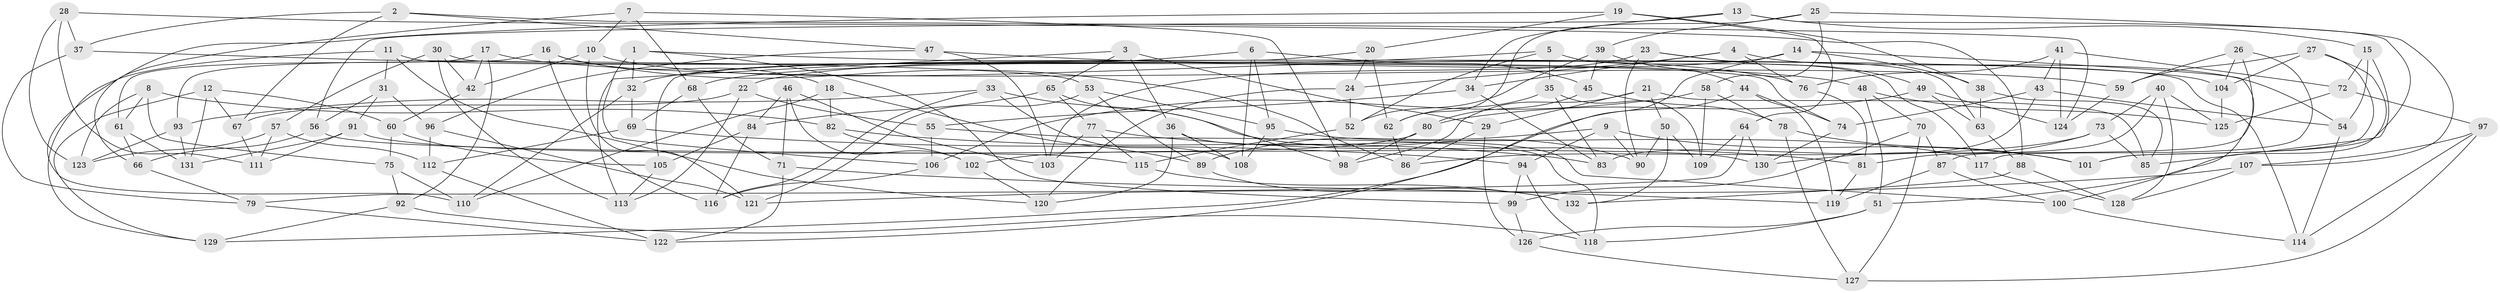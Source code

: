 // Generated by graph-tools (version 1.1) at 2025/50/03/09/25 03:50:44]
// undirected, 132 vertices, 264 edges
graph export_dot {
graph [start="1"]
  node [color=gray90,style=filled];
  1;
  2;
  3;
  4;
  5;
  6;
  7;
  8;
  9;
  10;
  11;
  12;
  13;
  14;
  15;
  16;
  17;
  18;
  19;
  20;
  21;
  22;
  23;
  24;
  25;
  26;
  27;
  28;
  29;
  30;
  31;
  32;
  33;
  34;
  35;
  36;
  37;
  38;
  39;
  40;
  41;
  42;
  43;
  44;
  45;
  46;
  47;
  48;
  49;
  50;
  51;
  52;
  53;
  54;
  55;
  56;
  57;
  58;
  59;
  60;
  61;
  62;
  63;
  64;
  65;
  66;
  67;
  68;
  69;
  70;
  71;
  72;
  73;
  74;
  75;
  76;
  77;
  78;
  79;
  80;
  81;
  82;
  83;
  84;
  85;
  86;
  87;
  88;
  89;
  90;
  91;
  92;
  93;
  94;
  95;
  96;
  97;
  98;
  99;
  100;
  101;
  102;
  103;
  104;
  105;
  106;
  107;
  108;
  109;
  110;
  111;
  112;
  113;
  114;
  115;
  116;
  117;
  118;
  119;
  120;
  121;
  122;
  123;
  124;
  125;
  126;
  127;
  128;
  129;
  130;
  131;
  132;
  1 -- 99;
  1 -- 32;
  1 -- 106;
  1 -- 104;
  2 -- 37;
  2 -- 124;
  2 -- 67;
  2 -- 47;
  3 -- 36;
  3 -- 29;
  3 -- 65;
  3 -- 113;
  4 -- 34;
  4 -- 76;
  4 -- 24;
  4 -- 54;
  5 -- 52;
  5 -- 117;
  5 -- 35;
  5 -- 68;
  6 -- 45;
  6 -- 108;
  6 -- 32;
  6 -- 95;
  7 -- 68;
  7 -- 66;
  7 -- 98;
  7 -- 10;
  8 -- 61;
  8 -- 75;
  8 -- 82;
  8 -- 123;
  9 -- 90;
  9 -- 94;
  9 -- 89;
  9 -- 101;
  10 -- 76;
  10 -- 42;
  10 -- 121;
  11 -- 120;
  11 -- 129;
  11 -- 114;
  11 -- 31;
  12 -- 131;
  12 -- 60;
  12 -- 129;
  12 -- 67;
  13 -- 101;
  13 -- 56;
  13 -- 34;
  13 -- 15;
  14 -- 22;
  14 -- 100;
  14 -- 38;
  14 -- 122;
  15 -- 85;
  15 -- 54;
  15 -- 72;
  16 -- 18;
  16 -- 93;
  16 -- 116;
  16 -- 86;
  17 -- 59;
  17 -- 61;
  17 -- 42;
  17 -- 92;
  18 -- 110;
  18 -- 89;
  18 -- 82;
  19 -- 64;
  19 -- 38;
  19 -- 20;
  19 -- 110;
  20 -- 105;
  20 -- 62;
  20 -- 24;
  21 -- 98;
  21 -- 85;
  21 -- 29;
  21 -- 50;
  22 -- 113;
  22 -- 67;
  22 -- 55;
  23 -- 49;
  23 -- 63;
  23 -- 103;
  23 -- 90;
  24 -- 52;
  24 -- 120;
  25 -- 107;
  25 -- 62;
  25 -- 58;
  25 -- 39;
  26 -- 104;
  26 -- 87;
  26 -- 59;
  26 -- 117;
  27 -- 104;
  27 -- 101;
  27 -- 59;
  27 -- 51;
  28 -- 88;
  28 -- 111;
  28 -- 37;
  28 -- 123;
  29 -- 126;
  29 -- 86;
  30 -- 42;
  30 -- 74;
  30 -- 113;
  30 -- 57;
  31 -- 56;
  31 -- 91;
  31 -- 96;
  32 -- 110;
  32 -- 69;
  33 -- 90;
  33 -- 108;
  33 -- 93;
  33 -- 116;
  34 -- 83;
  34 -- 55;
  35 -- 109;
  35 -- 62;
  35 -- 83;
  36 -- 120;
  36 -- 108;
  36 -- 100;
  37 -- 79;
  37 -- 53;
  38 -- 63;
  38 -- 85;
  39 -- 44;
  39 -- 52;
  39 -- 45;
  40 -- 73;
  40 -- 128;
  40 -- 81;
  40 -- 125;
  41 -- 124;
  41 -- 72;
  41 -- 43;
  41 -- 76;
  42 -- 60;
  43 -- 74;
  43 -- 54;
  43 -- 83;
  44 -- 74;
  44 -- 119;
  44 -- 129;
  45 -- 78;
  45 -- 80;
  46 -- 84;
  46 -- 71;
  46 -- 102;
  46 -- 103;
  47 -- 103;
  47 -- 96;
  47 -- 48;
  48 -- 125;
  48 -- 70;
  48 -- 51;
  49 -- 80;
  49 -- 124;
  49 -- 63;
  50 -- 109;
  50 -- 90;
  50 -- 132;
  51 -- 118;
  51 -- 126;
  52 -- 115;
  53 -- 95;
  53 -- 121;
  53 -- 89;
  54 -- 114;
  55 -- 106;
  55 -- 118;
  56 -- 115;
  56 -- 66;
  57 -- 111;
  57 -- 123;
  57 -- 112;
  58 -- 78;
  58 -- 106;
  58 -- 109;
  59 -- 124;
  60 -- 75;
  60 -- 105;
  61 -- 131;
  61 -- 66;
  62 -- 86;
  63 -- 88;
  64 -- 109;
  64 -- 79;
  64 -- 130;
  65 -- 77;
  65 -- 98;
  65 -- 84;
  66 -- 79;
  67 -- 111;
  68 -- 71;
  68 -- 69;
  69 -- 94;
  69 -- 112;
  70 -- 127;
  70 -- 99;
  70 -- 87;
  71 -- 122;
  71 -- 119;
  72 -- 125;
  72 -- 97;
  73 -- 85;
  73 -- 130;
  73 -- 86;
  74 -- 130;
  75 -- 92;
  75 -- 110;
  76 -- 81;
  77 -- 103;
  77 -- 115;
  77 -- 81;
  78 -- 101;
  78 -- 127;
  79 -- 122;
  80 -- 98;
  80 -- 102;
  81 -- 119;
  82 -- 83;
  82 -- 102;
  84 -- 116;
  84 -- 105;
  87 -- 119;
  87 -- 100;
  88 -- 128;
  88 -- 132;
  89 -- 132;
  91 -- 130;
  91 -- 111;
  91 -- 131;
  92 -- 118;
  92 -- 129;
  93 -- 123;
  93 -- 131;
  94 -- 99;
  94 -- 118;
  95 -- 108;
  95 -- 117;
  96 -- 112;
  96 -- 121;
  97 -- 107;
  97 -- 114;
  97 -- 127;
  99 -- 126;
  100 -- 114;
  102 -- 120;
  104 -- 125;
  105 -- 113;
  106 -- 116;
  107 -- 128;
  107 -- 121;
  112 -- 122;
  115 -- 132;
  117 -- 128;
  126 -- 127;
}
